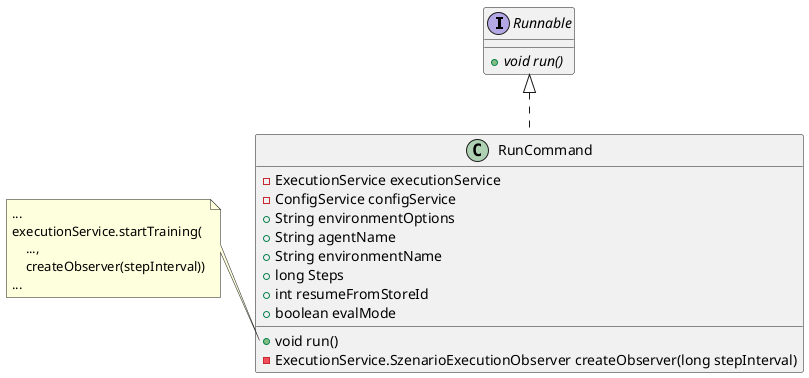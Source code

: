 @startuml
'https://plantuml.com/class-diagram

interface Runnable {
+{abstract} void run()
}

class RunCommand {
-ExecutionService executionService
-ConfigService configService
+String environmentOptions
+String agentName
+String environmentName
+long Steps
+int resumeFromStoreId
+boolean evalMode

+void run()
-ExecutionService.SzenarioExecutionObserver createObserver(long stepInterval)
}

note left of RunCommand::run
    ...
    executionService.startTraining(
        ...,
        createObserver(stepInterval))
    ...
end note

Runnable <|.. RunCommand

@enduml